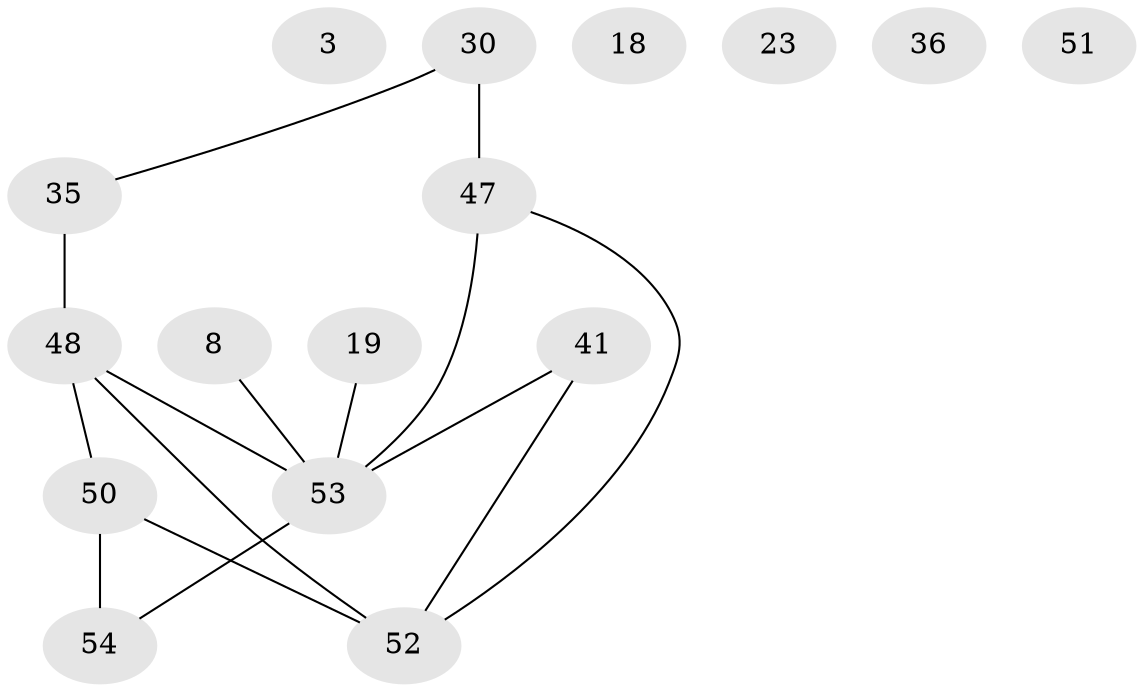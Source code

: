 // original degree distribution, {4: 0.1111111111111111, 1: 0.14814814814814814, 0: 0.09259259259259259, 2: 0.3148148148148148, 3: 0.24074074074074073, 5: 0.07407407407407407, 9: 0.018518518518518517}
// Generated by graph-tools (version 1.1) at 2025/44/03/04/25 21:44:04]
// undirected, 16 vertices, 15 edges
graph export_dot {
graph [start="1"]
  node [color=gray90,style=filled];
  3;
  8;
  18;
  19 [super="+11"];
  23;
  30 [super="+16"];
  35 [super="+1"];
  36;
  41 [super="+27"];
  47 [super="+39"];
  48 [super="+44+4+46+42"];
  50 [super="+45+34"];
  51;
  52 [super="+40+15+33+38+43"];
  53 [super="+6+49"];
  54 [super="+14"];
  8 -- 53;
  19 -- 53 [weight=3];
  30 -- 35;
  30 -- 47 [weight=2];
  35 -- 48 [weight=4];
  41 -- 53 [weight=2];
  41 -- 52 [weight=2];
  47 -- 52;
  47 -- 53;
  48 -- 53 [weight=5];
  48 -- 52 [weight=2];
  48 -- 50;
  50 -- 52;
  50 -- 54 [weight=2];
  53 -- 54;
}
